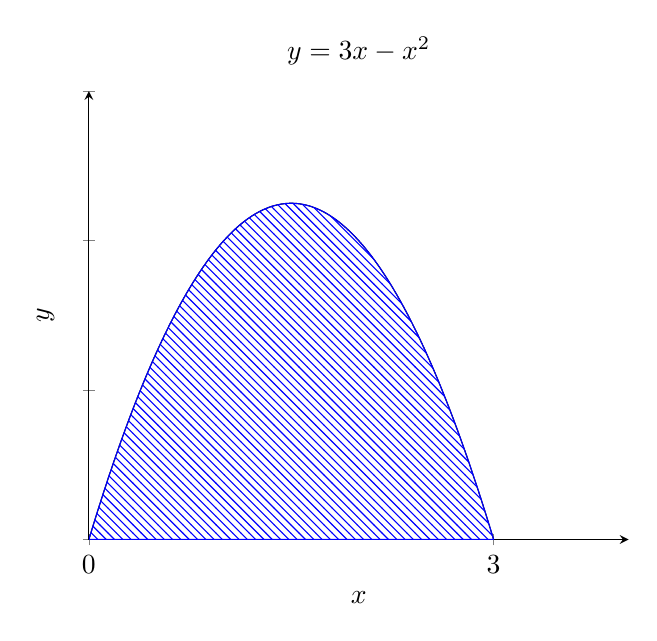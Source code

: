 \begin{tikzpicture}
    \begin{axis}[
    xmin=0, xmax= 4, ymin=0, ymax=3,
    xlabel=$x$, ylabel=$y$,
    xtick={0, 3},
    yticklabels={,,},
    title={$y=3x-x^2$},
    axis lines=left]
    \addplot[domain=0:3, samples=100]  {3*x-x^2};
    \addplot+[mark=none,
            domain=0:3,
            samples=100,
            pattern=north west lines,
            draw=blue,
            pattern color=blue,
            area legend] {3*x-x^2} \closedcycle;
    \end{axis}
\end{tikzpicture}